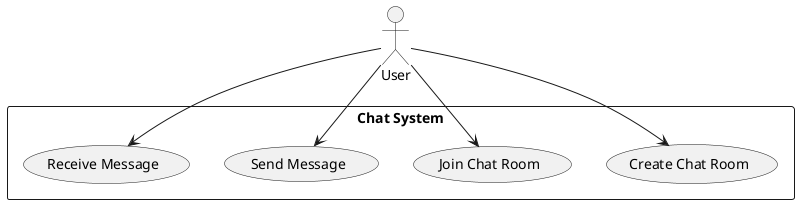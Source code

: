 @startuml
actor User
rectangle "Chat System" {
  User --> (Create Chat Room)
  User --> (Join Chat Room)
  User --> (Send Message)
  User --> (Receive Message)
}
@enduml
